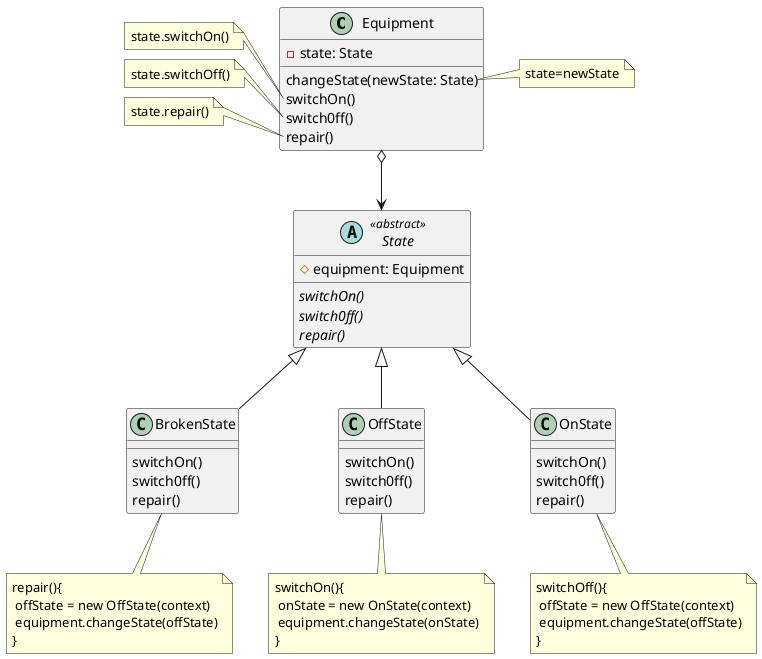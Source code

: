 @startuml
'https://plantuml.com/class-diagram
skinparam groupInheritance 1
together {
    class Equipment{
        - state: State
        changeState(newState: State)
        switchOn()
        switch0ff()
        repair()
    }
    note left of Equipment::switchOn
    state.switchOn()
    end note
    note left of Equipment::switch0ff
    state.switchOff()
    end note
    note left of Equipment::repair
    state.repair()
    end note
    note right of Equipment::changeState
    state=newState
    end note
    abstract class State <<abstract>>{
        # equipment: Equipment
        {abstract} switchOn()
        {abstract} switch0ff()
        {abstract} repair()
    }
    Equipment o--> State
}
together {
    class OnState extends State{
        switchOn()
        switch0ff()
        repair()
    }
    note bottom of OnState
    switchOff(){
     offState = new OffState(context)
     equipment.changeState(offState)
    }
    end note
    class OffState extends State{
        switchOn()
        switch0ff()
        repair()
    }
    note bottom of OffState
    switchOn(){
     onState = new OnState(context)
     equipment.changeState(onState)
    }
    end note
    class BrokenState extends State{
        switchOn()
        switch0ff()
        repair()
    }
    note bottom of BrokenState
    repair(){
     offState = new OffState(context)
     equipment.changeState(offState)
    }
    end note
}
@enduml